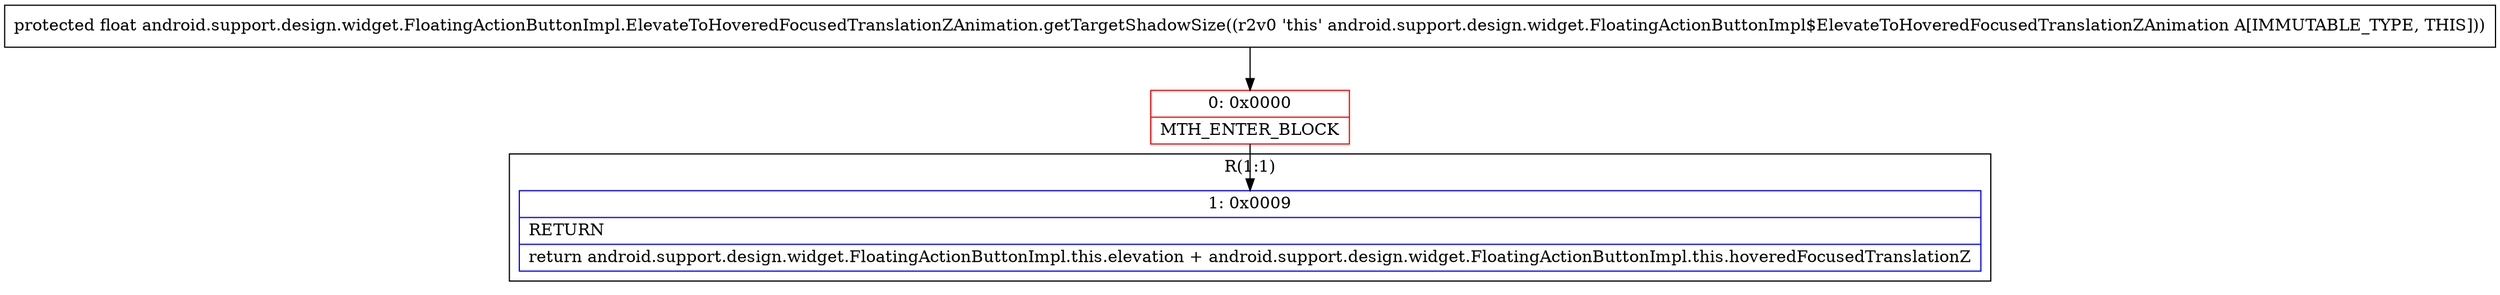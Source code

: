 digraph "CFG forandroid.support.design.widget.FloatingActionButtonImpl.ElevateToHoveredFocusedTranslationZAnimation.getTargetShadowSize()F" {
subgraph cluster_Region_530797108 {
label = "R(1:1)";
node [shape=record,color=blue];
Node_1 [shape=record,label="{1\:\ 0x0009|RETURN\l|return android.support.design.widget.FloatingActionButtonImpl.this.elevation + android.support.design.widget.FloatingActionButtonImpl.this.hoveredFocusedTranslationZ\l}"];
}
Node_0 [shape=record,color=red,label="{0\:\ 0x0000|MTH_ENTER_BLOCK\l}"];
MethodNode[shape=record,label="{protected float android.support.design.widget.FloatingActionButtonImpl.ElevateToHoveredFocusedTranslationZAnimation.getTargetShadowSize((r2v0 'this' android.support.design.widget.FloatingActionButtonImpl$ElevateToHoveredFocusedTranslationZAnimation A[IMMUTABLE_TYPE, THIS])) }"];
MethodNode -> Node_0;
Node_0 -> Node_1;
}

